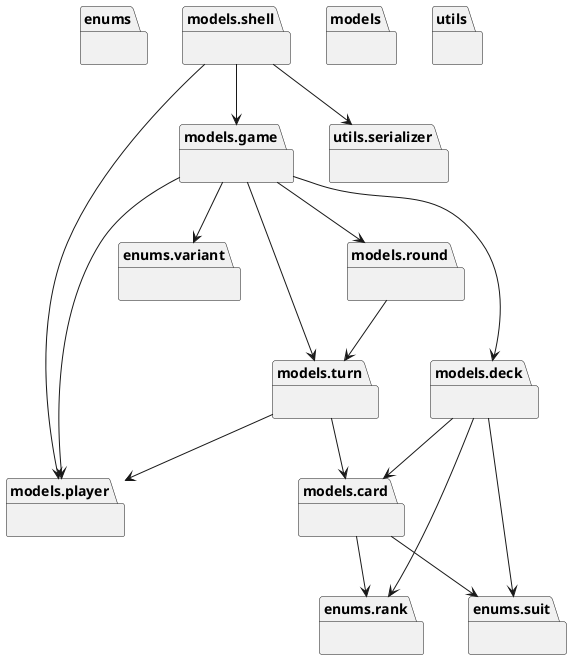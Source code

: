 @startuml packages_war
set namespaceSeparator none
package "enums" as enums {
}
package "enums.rank" as enums.rank {
}
package "enums.suit" as enums.suit {
}
package "enums.variant" as enums.variant {
}
package "models" as models {
}
package "models.card" as models.card {
}
package "models.deck" as models.deck {
}
package "models.game" as models.game {
}
package "models.player" as models.player {
}
package "models.round" as models.round {
}
package "models.shell" as models.shell {
}
package "models.turn" as models.turn {
}
package "utils" as utils {
}
package "utils.serializer" as utils.serializer {
}
models.card --> enums.rank
models.card --> enums.suit
models.deck --> enums.rank
models.deck --> enums.suit
models.deck --> models.card
models.game --> enums.variant
models.game --> models.deck
models.game --> models.player
models.game --> models.round
models.game --> models.turn
models.round --> models.turn
models.shell --> models.game
models.shell --> models.player
models.shell --> utils.serializer
models.turn --> models.card
models.turn --> models.player
@enduml
